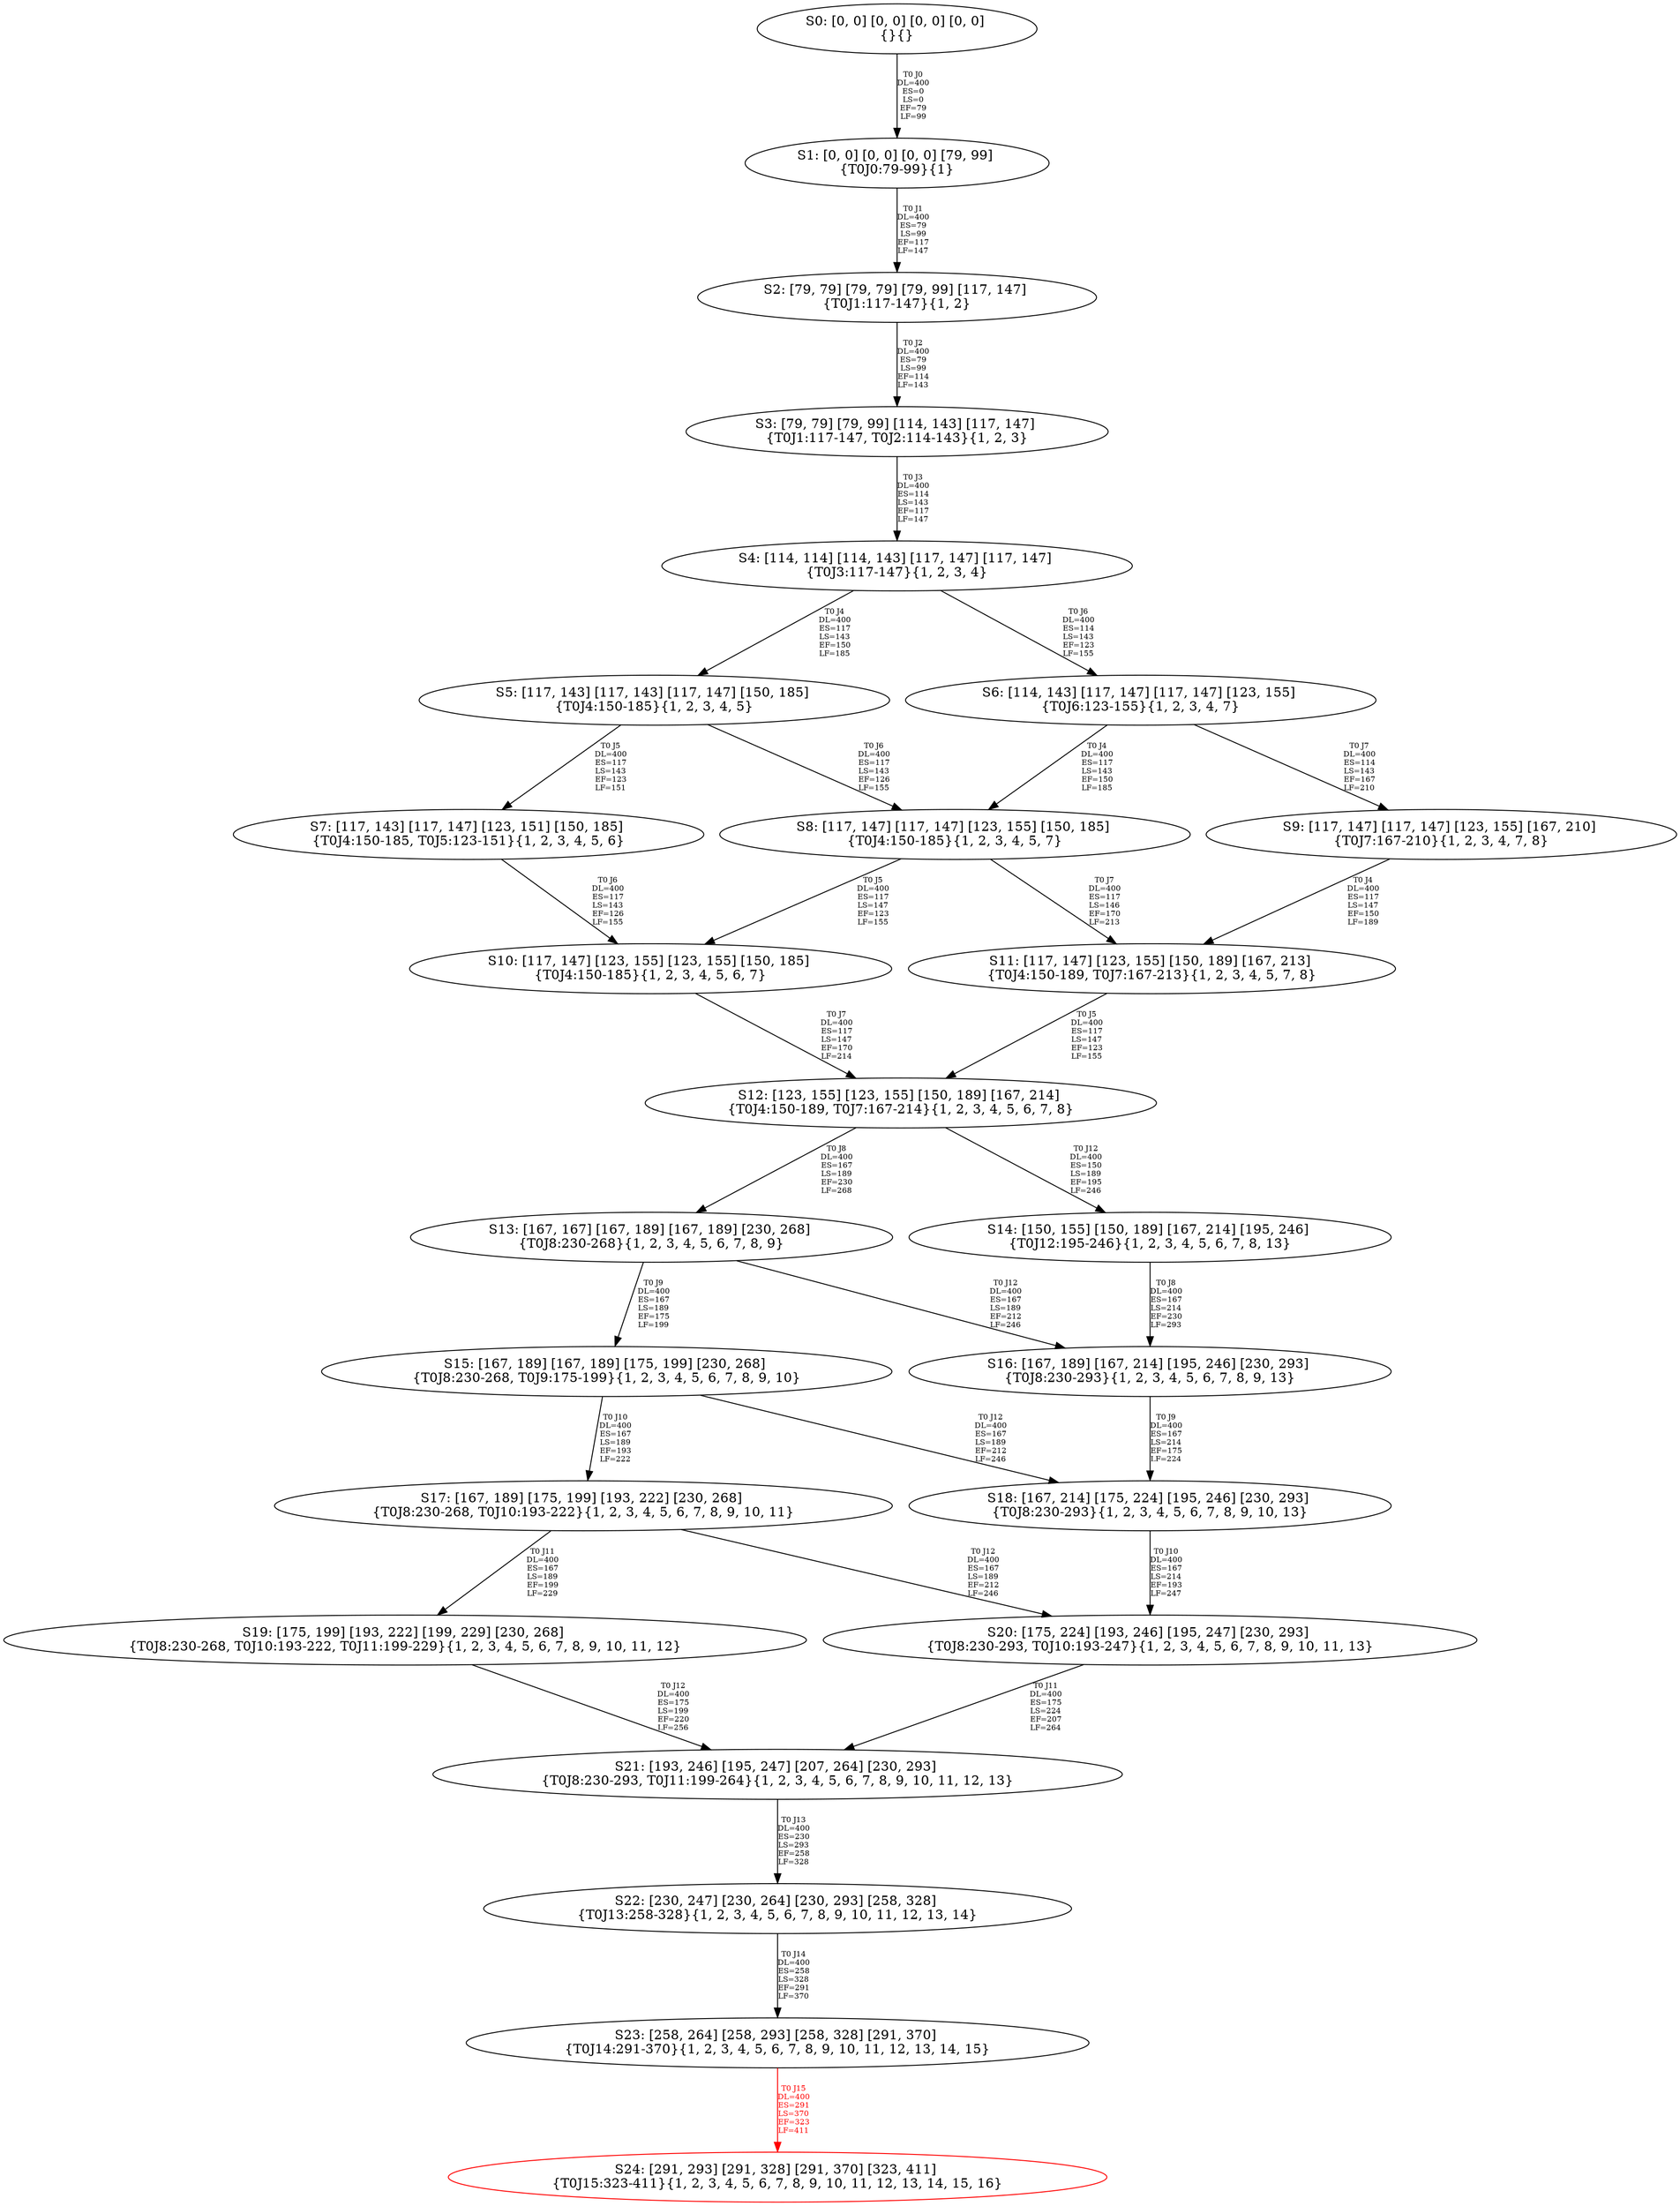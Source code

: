 digraph {
	S0[label="S0: [0, 0] [0, 0] [0, 0] [0, 0] \n{}{}"];
	S1[label="S1: [0, 0] [0, 0] [0, 0] [79, 99] \n{T0J0:79-99}{1}"];
	S2[label="S2: [79, 79] [79, 79] [79, 99] [117, 147] \n{T0J1:117-147}{1, 2}"];
	S3[label="S3: [79, 79] [79, 99] [114, 143] [117, 147] \n{T0J1:117-147, T0J2:114-143}{1, 2, 3}"];
	S4[label="S4: [114, 114] [114, 143] [117, 147] [117, 147] \n{T0J3:117-147}{1, 2, 3, 4}"];
	S5[label="S5: [117, 143] [117, 143] [117, 147] [150, 185] \n{T0J4:150-185}{1, 2, 3, 4, 5}"];
	S6[label="S6: [114, 143] [117, 147] [117, 147] [123, 155] \n{T0J6:123-155}{1, 2, 3, 4, 7}"];
	S7[label="S7: [117, 143] [117, 147] [123, 151] [150, 185] \n{T0J4:150-185, T0J5:123-151}{1, 2, 3, 4, 5, 6}"];
	S8[label="S8: [117, 147] [117, 147] [123, 155] [150, 185] \n{T0J4:150-185}{1, 2, 3, 4, 5, 7}"];
	S9[label="S9: [117, 147] [117, 147] [123, 155] [167, 210] \n{T0J7:167-210}{1, 2, 3, 4, 7, 8}"];
	S10[label="S10: [117, 147] [123, 155] [123, 155] [150, 185] \n{T0J4:150-185}{1, 2, 3, 4, 5, 6, 7}"];
	S11[label="S11: [117, 147] [123, 155] [150, 189] [167, 213] \n{T0J4:150-189, T0J7:167-213}{1, 2, 3, 4, 5, 7, 8}"];
	S12[label="S12: [123, 155] [123, 155] [150, 189] [167, 214] \n{T0J4:150-189, T0J7:167-214}{1, 2, 3, 4, 5, 6, 7, 8}"];
	S13[label="S13: [167, 167] [167, 189] [167, 189] [230, 268] \n{T0J8:230-268}{1, 2, 3, 4, 5, 6, 7, 8, 9}"];
	S14[label="S14: [150, 155] [150, 189] [167, 214] [195, 246] \n{T0J12:195-246}{1, 2, 3, 4, 5, 6, 7, 8, 13}"];
	S15[label="S15: [167, 189] [167, 189] [175, 199] [230, 268] \n{T0J8:230-268, T0J9:175-199}{1, 2, 3, 4, 5, 6, 7, 8, 9, 10}"];
	S16[label="S16: [167, 189] [167, 214] [195, 246] [230, 293] \n{T0J8:230-293}{1, 2, 3, 4, 5, 6, 7, 8, 9, 13}"];
	S17[label="S17: [167, 189] [175, 199] [193, 222] [230, 268] \n{T0J8:230-268, T0J10:193-222}{1, 2, 3, 4, 5, 6, 7, 8, 9, 10, 11}"];
	S18[label="S18: [167, 214] [175, 224] [195, 246] [230, 293] \n{T0J8:230-293}{1, 2, 3, 4, 5, 6, 7, 8, 9, 10, 13}"];
	S19[label="S19: [175, 199] [193, 222] [199, 229] [230, 268] \n{T0J8:230-268, T0J10:193-222, T0J11:199-229}{1, 2, 3, 4, 5, 6, 7, 8, 9, 10, 11, 12}"];
	S20[label="S20: [175, 224] [193, 246] [195, 247] [230, 293] \n{T0J8:230-293, T0J10:193-247}{1, 2, 3, 4, 5, 6, 7, 8, 9, 10, 11, 13}"];
	S21[label="S21: [193, 246] [195, 247] [207, 264] [230, 293] \n{T0J8:230-293, T0J11:199-264}{1, 2, 3, 4, 5, 6, 7, 8, 9, 10, 11, 12, 13}"];
	S22[label="S22: [230, 247] [230, 264] [230, 293] [258, 328] \n{T0J13:258-328}{1, 2, 3, 4, 5, 6, 7, 8, 9, 10, 11, 12, 13, 14}"];
	S23[label="S23: [258, 264] [258, 293] [258, 328] [291, 370] \n{T0J14:291-370}{1, 2, 3, 4, 5, 6, 7, 8, 9, 10, 11, 12, 13, 14, 15}"];
	S24[label="S24: [291, 293] [291, 328] [291, 370] [323, 411] \n{T0J15:323-411}{1, 2, 3, 4, 5, 6, 7, 8, 9, 10, 11, 12, 13, 14, 15, 16}"];
	S0 -> S1[label="T0 J0\nDL=400\nES=0\nLS=0\nEF=79\nLF=99",fontsize=8];
	S1 -> S2[label="T0 J1\nDL=400\nES=79\nLS=99\nEF=117\nLF=147",fontsize=8];
	S2 -> S3[label="T0 J2\nDL=400\nES=79\nLS=99\nEF=114\nLF=143",fontsize=8];
	S3 -> S4[label="T0 J3\nDL=400\nES=114\nLS=143\nEF=117\nLF=147",fontsize=8];
	S4 -> S5[label="T0 J4\nDL=400\nES=117\nLS=143\nEF=150\nLF=185",fontsize=8];
	S4 -> S6[label="T0 J6\nDL=400\nES=114\nLS=143\nEF=123\nLF=155",fontsize=8];
	S5 -> S7[label="T0 J5\nDL=400\nES=117\nLS=143\nEF=123\nLF=151",fontsize=8];
	S5 -> S8[label="T0 J6\nDL=400\nES=117\nLS=143\nEF=126\nLF=155",fontsize=8];
	S6 -> S8[label="T0 J4\nDL=400\nES=117\nLS=143\nEF=150\nLF=185",fontsize=8];
	S6 -> S9[label="T0 J7\nDL=400\nES=114\nLS=143\nEF=167\nLF=210",fontsize=8];
	S7 -> S10[label="T0 J6\nDL=400\nES=117\nLS=143\nEF=126\nLF=155",fontsize=8];
	S8 -> S10[label="T0 J5\nDL=400\nES=117\nLS=147\nEF=123\nLF=155",fontsize=8];
	S8 -> S11[label="T0 J7\nDL=400\nES=117\nLS=146\nEF=170\nLF=213",fontsize=8];
	S9 -> S11[label="T0 J4\nDL=400\nES=117\nLS=147\nEF=150\nLF=189",fontsize=8];
	S10 -> S12[label="T0 J7\nDL=400\nES=117\nLS=147\nEF=170\nLF=214",fontsize=8];
	S11 -> S12[label="T0 J5\nDL=400\nES=117\nLS=147\nEF=123\nLF=155",fontsize=8];
	S12 -> S13[label="T0 J8\nDL=400\nES=167\nLS=189\nEF=230\nLF=268",fontsize=8];
	S12 -> S14[label="T0 J12\nDL=400\nES=150\nLS=189\nEF=195\nLF=246",fontsize=8];
	S13 -> S15[label="T0 J9\nDL=400\nES=167\nLS=189\nEF=175\nLF=199",fontsize=8];
	S13 -> S16[label="T0 J12\nDL=400\nES=167\nLS=189\nEF=212\nLF=246",fontsize=8];
	S14 -> S16[label="T0 J8\nDL=400\nES=167\nLS=214\nEF=230\nLF=293",fontsize=8];
	S15 -> S17[label="T0 J10\nDL=400\nES=167\nLS=189\nEF=193\nLF=222",fontsize=8];
	S15 -> S18[label="T0 J12\nDL=400\nES=167\nLS=189\nEF=212\nLF=246",fontsize=8];
	S16 -> S18[label="T0 J9\nDL=400\nES=167\nLS=214\nEF=175\nLF=224",fontsize=8];
	S17 -> S19[label="T0 J11\nDL=400\nES=167\nLS=189\nEF=199\nLF=229",fontsize=8];
	S17 -> S20[label="T0 J12\nDL=400\nES=167\nLS=189\nEF=212\nLF=246",fontsize=8];
	S18 -> S20[label="T0 J10\nDL=400\nES=167\nLS=214\nEF=193\nLF=247",fontsize=8];
	S19 -> S21[label="T0 J12\nDL=400\nES=175\nLS=199\nEF=220\nLF=256",fontsize=8];
	S20 -> S21[label="T0 J11\nDL=400\nES=175\nLS=224\nEF=207\nLF=264",fontsize=8];
	S21 -> S22[label="T0 J13\nDL=400\nES=230\nLS=293\nEF=258\nLF=328",fontsize=8];
	S22 -> S23[label="T0 J14\nDL=400\nES=258\nLS=328\nEF=291\nLF=370",fontsize=8];
	S23 -> S24[label="T0 J15\nDL=400\nES=291\nLS=370\nEF=323\nLF=411",color=Red,fontcolor=Red,fontsize=8];
S24[color=Red];
}
